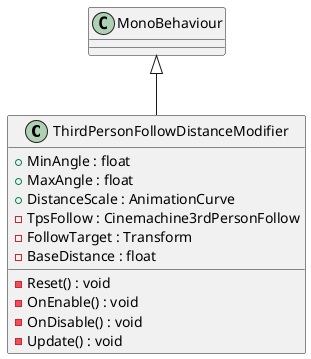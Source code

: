 @startuml
class ThirdPersonFollowDistanceModifier {
    + MinAngle : float
    + MaxAngle : float
    + DistanceScale : AnimationCurve
    - TpsFollow : Cinemachine3rdPersonFollow
    - FollowTarget : Transform
    - BaseDistance : float
    - Reset() : void
    - OnEnable() : void
    - OnDisable() : void
    - Update() : void
}
MonoBehaviour <|-- ThirdPersonFollowDistanceModifier
@enduml
